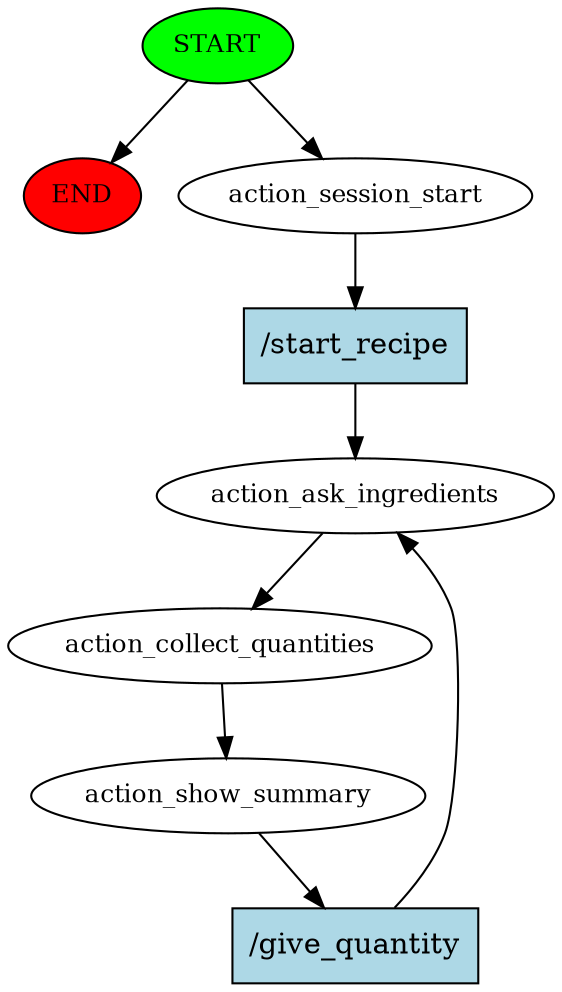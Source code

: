 digraph  {
0 [class="start active", fillcolor=green, fontsize=12, label=START, style=filled];
"-1" [class=end, fillcolor=red, fontsize=12, label=END, style=filled];
1 [class=active, fontsize=12, label=action_session_start];
2 [class=active, fontsize=12, label=action_ask_ingredients];
3 [class=active, fontsize=12, label=action_collect_quantities];
4 [class="active dashed", fontsize=12, label=action_show_summary];
8 [class="intent active", fillcolor=lightblue, label="/start_recipe", shape=rect, style=filled];
9 [class="intent active", fillcolor=lightblue, label="/give_quantity", shape=rect, style=filled];
0 -> "-1"  [class="", key=NONE, label=""];
0 -> 1  [class=active, key=NONE, label=""];
1 -> 8  [class=active, key=0];
2 -> 3  [class=active, key=NONE, label=""];
3 -> 4  [class=active, key=NONE, label=""];
4 -> 9  [class=active, key=0];
8 -> 2  [class=active, key=0];
9 -> 2  [class=active, key=0];
}
